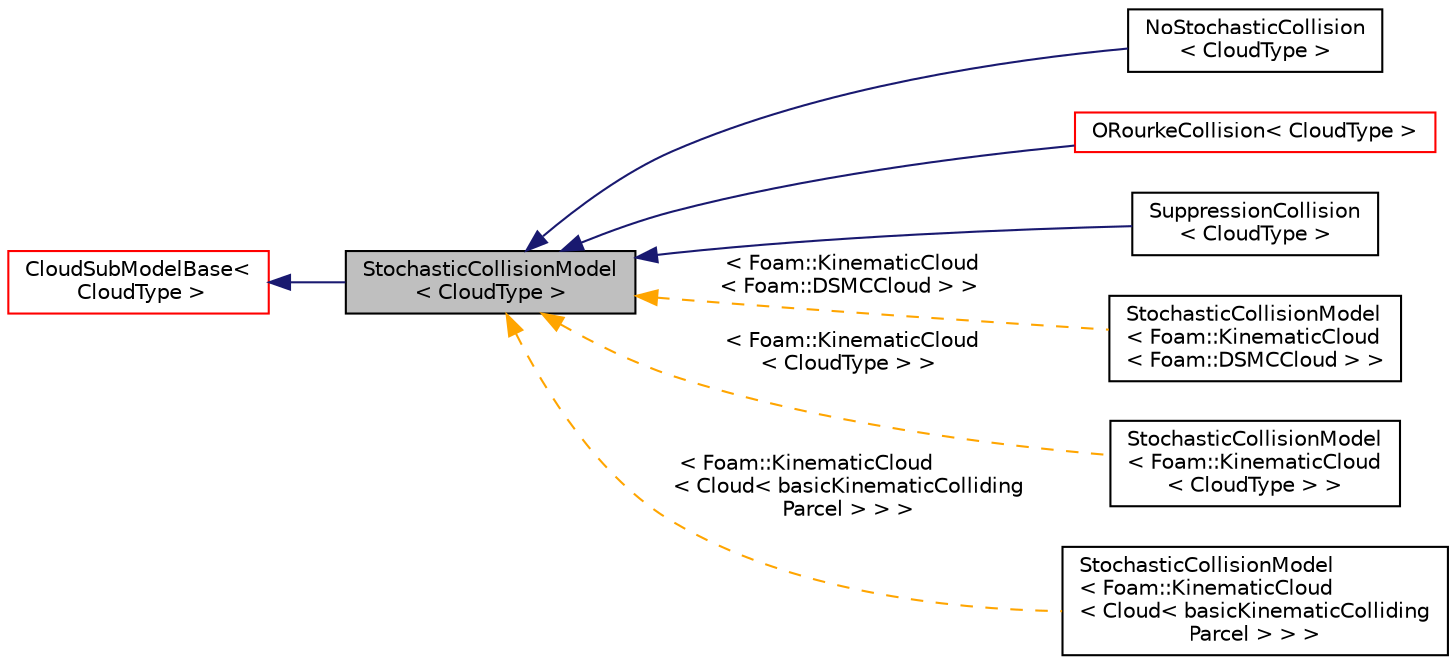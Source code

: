 digraph "StochasticCollisionModel&lt; CloudType &gt;"
{
  bgcolor="transparent";
  edge [fontname="Helvetica",fontsize="10",labelfontname="Helvetica",labelfontsize="10"];
  node [fontname="Helvetica",fontsize="10",shape=record];
  rankdir="LR";
  Node0 [label="StochasticCollisionModel\l\< CloudType \>",height=0.2,width=0.4,color="black", fillcolor="grey75", style="filled", fontcolor="black"];
  Node1 -> Node0 [dir="back",color="midnightblue",fontsize="10",style="solid",fontname="Helvetica"];
  Node1 [label="CloudSubModelBase\<\l CloudType \>",height=0.2,width=0.4,color="red",URL="$a25133.html",tooltip="Base class for cloud sub-models. "];
  Node0 -> Node3 [dir="back",color="midnightblue",fontsize="10",style="solid",fontname="Helvetica"];
  Node3 [label="NoStochasticCollision\l\< CloudType \>",height=0.2,width=0.4,color="black",URL="$a25329.html",tooltip="Dummy collision model for &#39;none&#39;. "];
  Node0 -> Node4 [dir="back",color="midnightblue",fontsize="10",style="solid",fontname="Helvetica"];
  Node4 [label="ORourkeCollision\< CloudType \>",height=0.2,width=0.4,color="red",URL="$a25717.html",tooltip="Collision model by P.J. O&#39;Rourke. "];
  Node0 -> Node6 [dir="back",color="midnightblue",fontsize="10",style="solid",fontname="Helvetica"];
  Node6 [label="SuppressionCollision\l\< CloudType \>",height=0.2,width=0.4,color="black",URL="$a25481.html",tooltip="Inter-cloud collision model, whereby the canReact flag can be used to inhibit devolatilisation and su..."];
  Node0 -> Node7 [dir="back",color="orange",fontsize="10",style="dashed",label=" \< Foam::KinematicCloud\l\< Foam::DSMCCloud \> \>" ,fontname="Helvetica"];
  Node7 [label="StochasticCollisionModel\l\< Foam::KinematicCloud\l\< Foam::DSMCCloud \> \>",height=0.2,width=0.4,color="black",URL="$a24909.html"];
  Node0 -> Node8 [dir="back",color="orange",fontsize="10",style="dashed",label=" \< Foam::KinematicCloud\l\< CloudType \> \>" ,fontname="Helvetica"];
  Node8 [label="StochasticCollisionModel\l\< Foam::KinematicCloud\l\< CloudType \> \>",height=0.2,width=0.4,color="black",URL="$a24909.html"];
  Node0 -> Node9 [dir="back",color="orange",fontsize="10",style="dashed",label=" \< Foam::KinematicCloud\l\< Cloud\< basicKinematicColliding\lParcel \> \> \>" ,fontname="Helvetica"];
  Node9 [label="StochasticCollisionModel\l\< Foam::KinematicCloud\l\< Cloud\< basicKinematicColliding\lParcel \> \> \>",height=0.2,width=0.4,color="black",URL="$a24909.html"];
}
